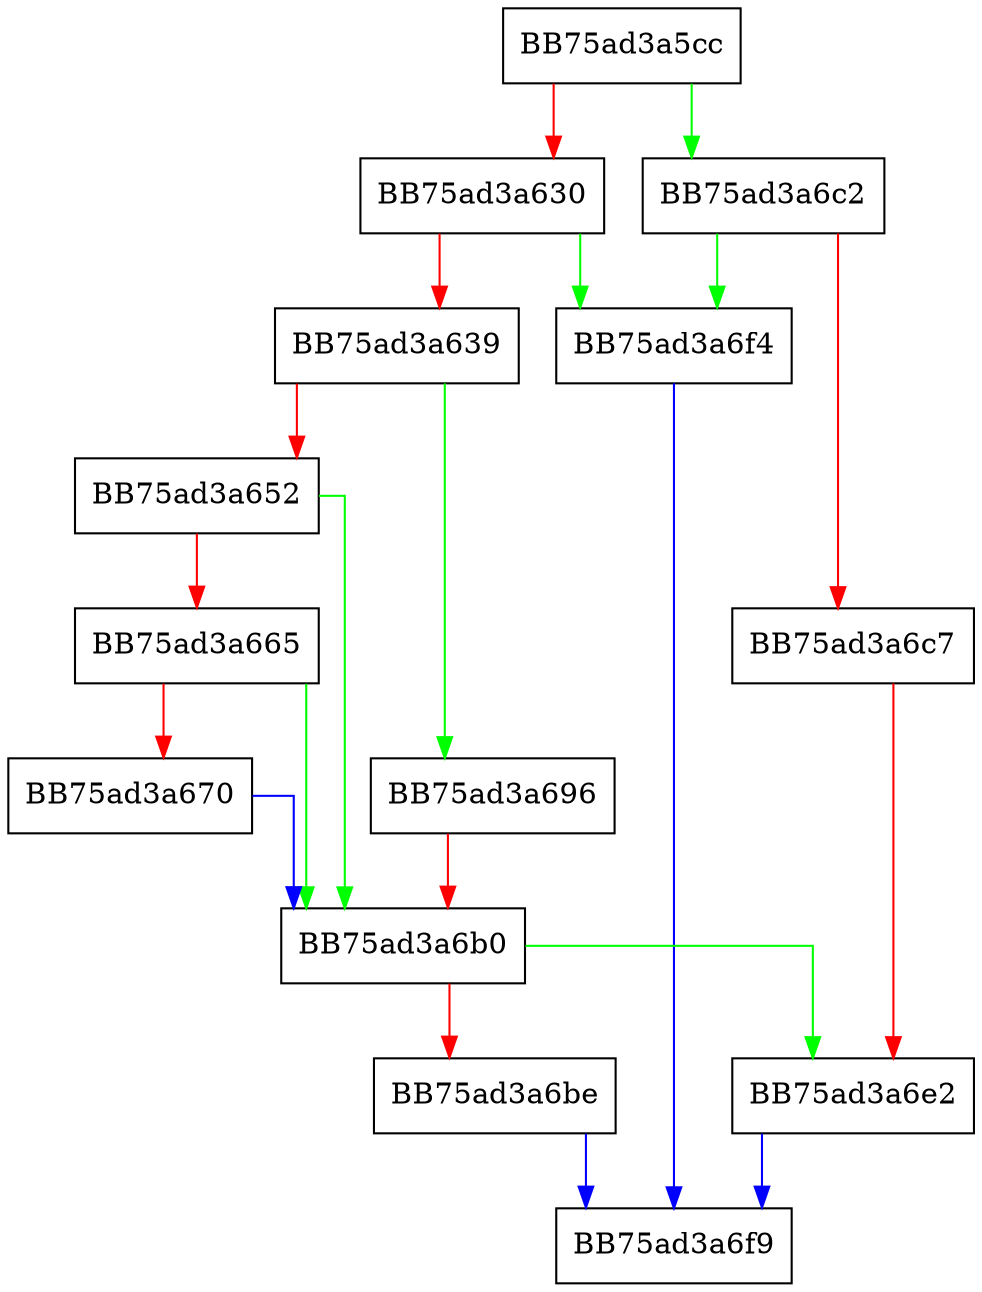 digraph ModLoadEvent {
  node [shape="box"];
  graph [splines=ortho];
  BB75ad3a5cc -> BB75ad3a6c2 [color="green"];
  BB75ad3a5cc -> BB75ad3a630 [color="red"];
  BB75ad3a630 -> BB75ad3a6f4 [color="green"];
  BB75ad3a630 -> BB75ad3a639 [color="red"];
  BB75ad3a639 -> BB75ad3a696 [color="green"];
  BB75ad3a639 -> BB75ad3a652 [color="red"];
  BB75ad3a652 -> BB75ad3a6b0 [color="green"];
  BB75ad3a652 -> BB75ad3a665 [color="red"];
  BB75ad3a665 -> BB75ad3a6b0 [color="green"];
  BB75ad3a665 -> BB75ad3a670 [color="red"];
  BB75ad3a670 -> BB75ad3a6b0 [color="blue"];
  BB75ad3a696 -> BB75ad3a6b0 [color="red"];
  BB75ad3a6b0 -> BB75ad3a6e2 [color="green"];
  BB75ad3a6b0 -> BB75ad3a6be [color="red"];
  BB75ad3a6be -> BB75ad3a6f9 [color="blue"];
  BB75ad3a6c2 -> BB75ad3a6f4 [color="green"];
  BB75ad3a6c2 -> BB75ad3a6c7 [color="red"];
  BB75ad3a6c7 -> BB75ad3a6e2 [color="red"];
  BB75ad3a6e2 -> BB75ad3a6f9 [color="blue"];
  BB75ad3a6f4 -> BB75ad3a6f9 [color="blue"];
}